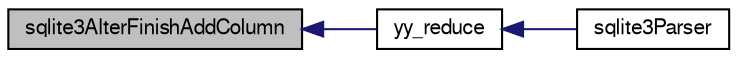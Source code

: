 digraph "sqlite3AlterFinishAddColumn"
{
  edge [fontname="FreeSans",fontsize="10",labelfontname="FreeSans",labelfontsize="10"];
  node [fontname="FreeSans",fontsize="10",shape=record];
  rankdir="LR";
  Node413982 [label="sqlite3AlterFinishAddColumn",height=0.2,width=0.4,color="black", fillcolor="grey75", style="filled", fontcolor="black"];
  Node413982 -> Node413983 [dir="back",color="midnightblue",fontsize="10",style="solid",fontname="FreeSans"];
  Node413983 [label="yy_reduce",height=0.2,width=0.4,color="black", fillcolor="white", style="filled",URL="$sqlite3_8c.html#a7c419a9b25711c666a9a2449ef377f14"];
  Node413983 -> Node413984 [dir="back",color="midnightblue",fontsize="10",style="solid",fontname="FreeSans"];
  Node413984 [label="sqlite3Parser",height=0.2,width=0.4,color="black", fillcolor="white", style="filled",URL="$sqlite3_8c.html#a0327d71a5fabe0b6a343d78a2602e72a"];
}
